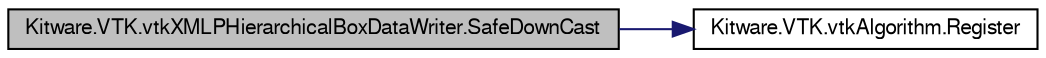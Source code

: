 digraph G
{
  bgcolor="transparent";
  edge [fontname="FreeSans",fontsize="10",labelfontname="FreeSans",labelfontsize="10"];
  node [fontname="FreeSans",fontsize="10",shape=record];
  rankdir="LR";
  Node1 [label="Kitware.VTK.vtkXMLPHierarchicalBoxDataWriter.SafeDownCast",height=0.2,width=0.4,color="black", fillcolor="grey75", style="filled" fontcolor="black"];
  Node1 -> Node2 [color="midnightblue",fontsize="10",style="solid",fontname="FreeSans"];
  Node2 [label="Kitware.VTK.vtkAlgorithm.Register",height=0.2,width=0.4,color="black",URL="$class_kitware_1_1_v_t_k_1_1vtk_algorithm.html#a1694c4757e765965d399a22f9a32fd71",tooltip="Participate in garbage collection."];
}

